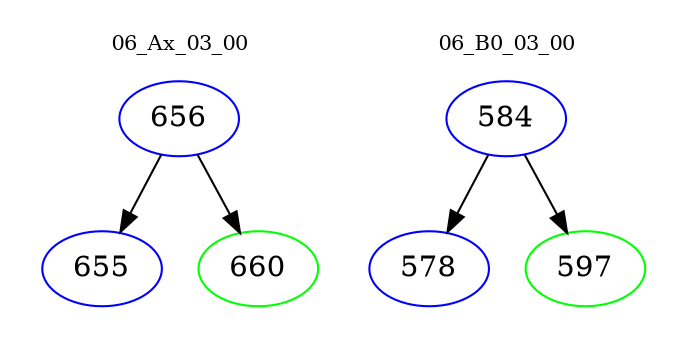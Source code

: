 digraph{
subgraph cluster_0 {
color = white
label = "06_Ax_03_00";
fontsize=10;
T0_656 [label="656", color="blue"]
T0_656 -> T0_655 [color="black"]
T0_655 [label="655", color="blue"]
T0_656 -> T0_660 [color="black"]
T0_660 [label="660", color="green"]
}
subgraph cluster_1 {
color = white
label = "06_B0_03_00";
fontsize=10;
T1_584 [label="584", color="blue"]
T1_584 -> T1_578 [color="black"]
T1_578 [label="578", color="blue"]
T1_584 -> T1_597 [color="black"]
T1_597 [label="597", color="green"]
}
}

